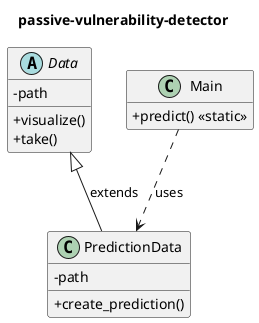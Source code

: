 @startuml

title passive-vulnerability-detector
skinparam classAttributeIconSize 0

abstract class Data {
  - path
  + visualize()
  + take()
}

class PredictionData {
  - path
  + create_prediction()
}

class Main {
  + predict() <<static>>
}

' Third party sınıflar boş kutu
hide empty members

' Kalıtım ilişkileri
Data <|-- PredictionData : extends

' Kullanma ilişkileri
Main ..> PredictionData : uses

@enduml